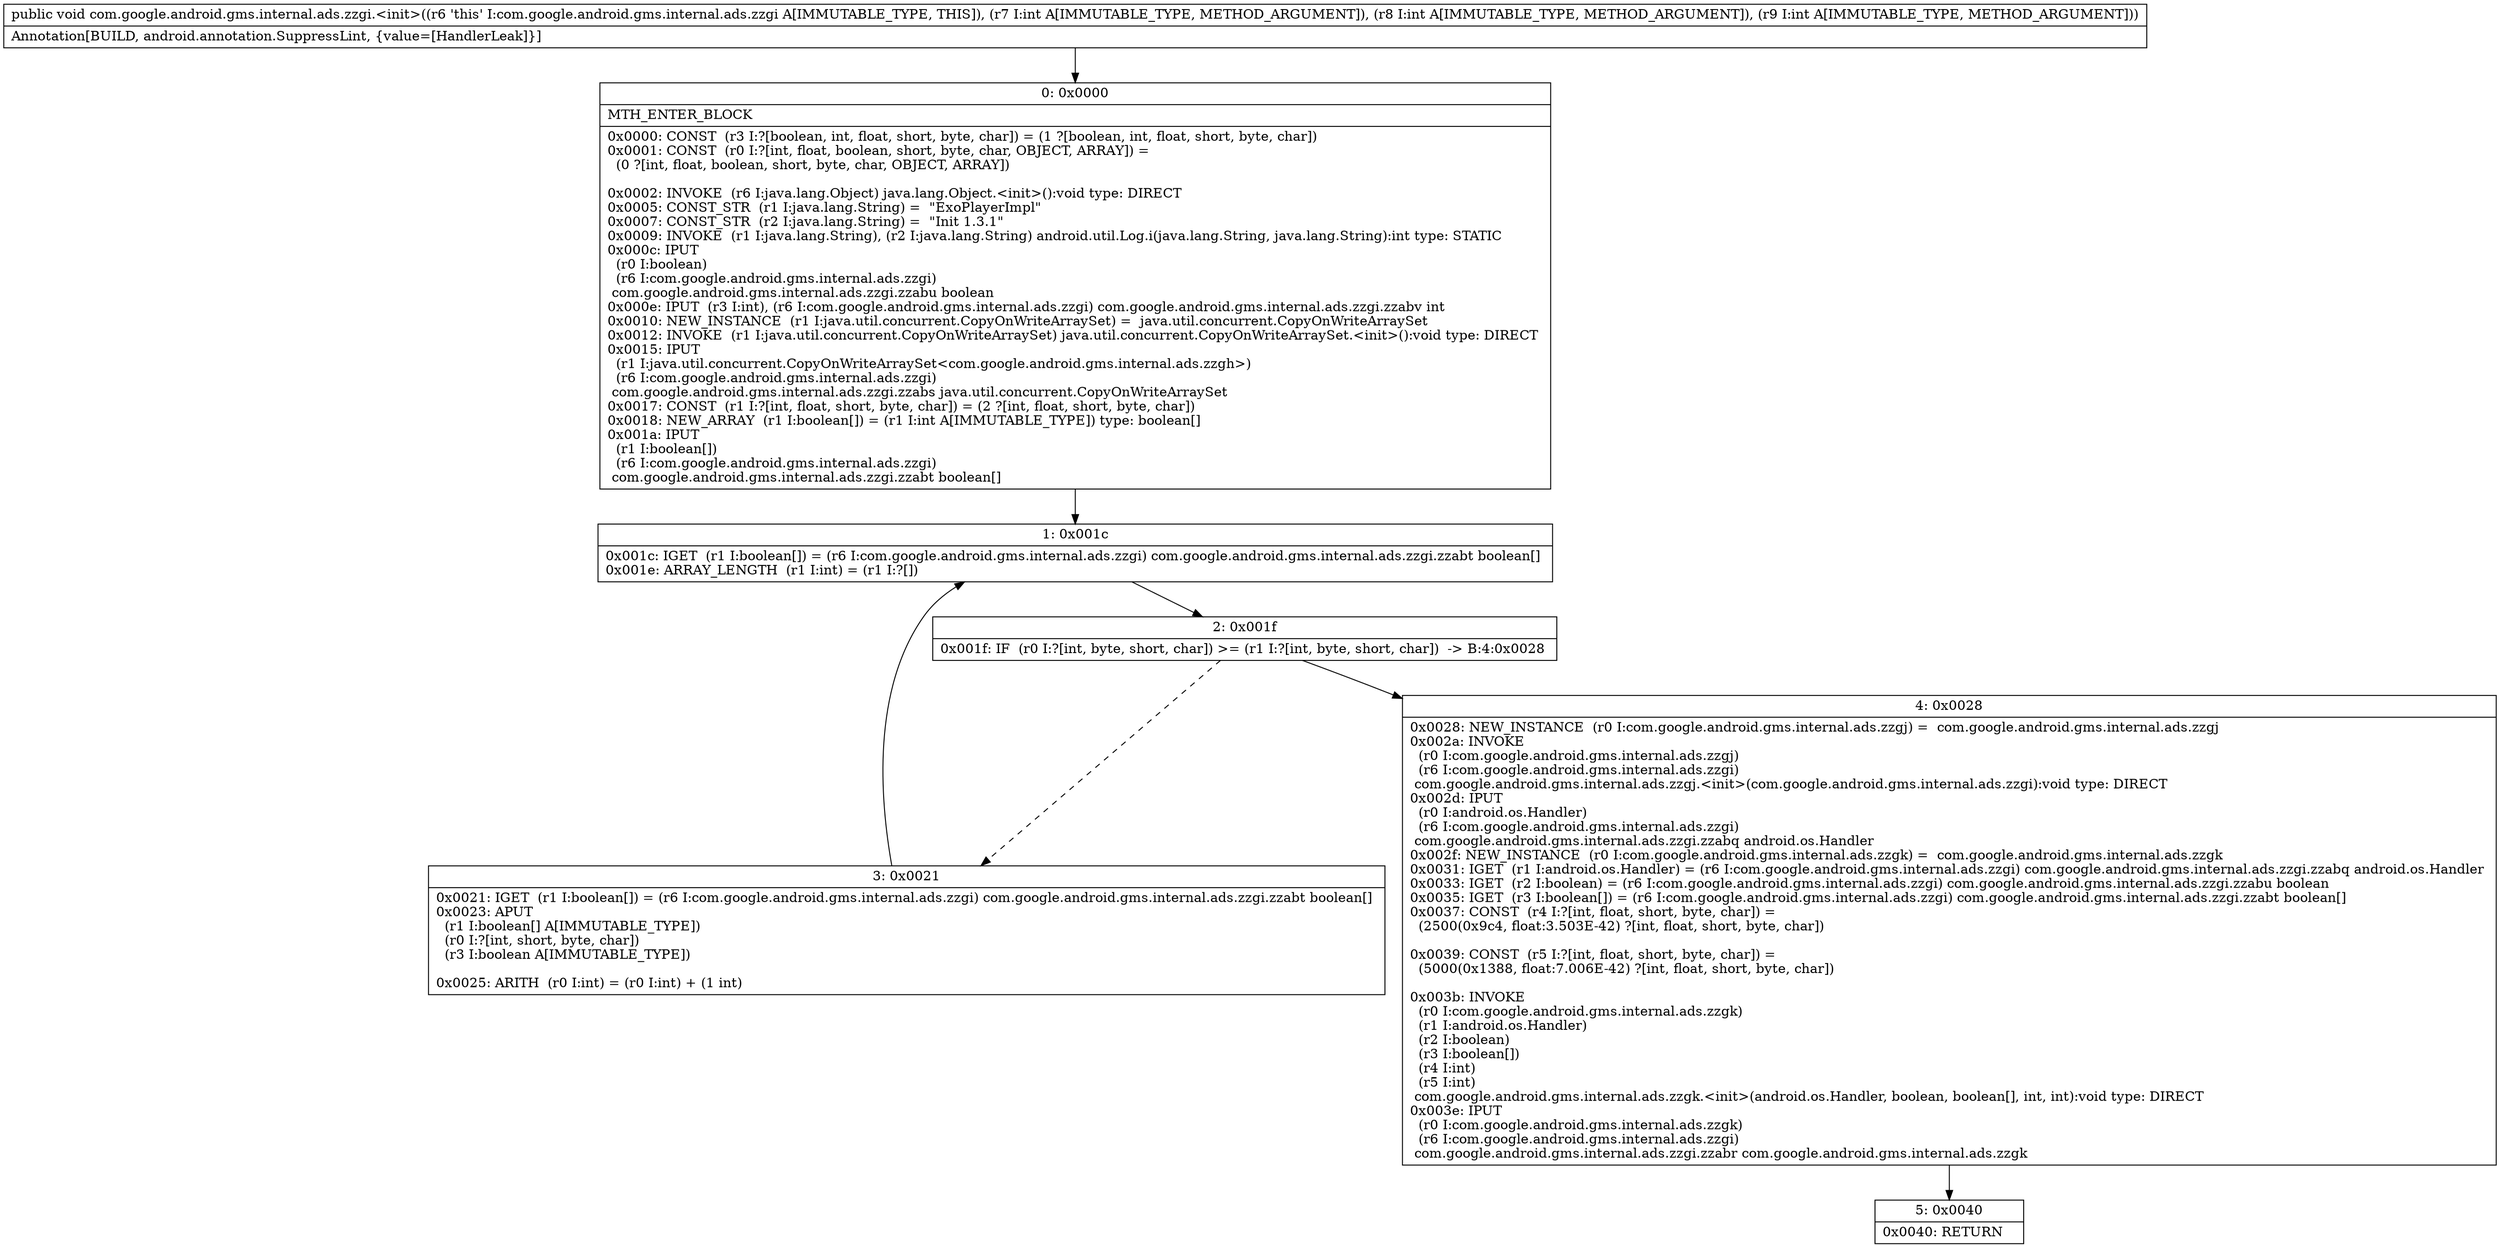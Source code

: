 digraph "CFG forcom.google.android.gms.internal.ads.zzgi.\<init\>(III)V" {
Node_0 [shape=record,label="{0\:\ 0x0000|MTH_ENTER_BLOCK\l|0x0000: CONST  (r3 I:?[boolean, int, float, short, byte, char]) = (1 ?[boolean, int, float, short, byte, char]) \l0x0001: CONST  (r0 I:?[int, float, boolean, short, byte, char, OBJECT, ARRAY]) = \l  (0 ?[int, float, boolean, short, byte, char, OBJECT, ARRAY])\l \l0x0002: INVOKE  (r6 I:java.lang.Object) java.lang.Object.\<init\>():void type: DIRECT \l0x0005: CONST_STR  (r1 I:java.lang.String) =  \"ExoPlayerImpl\" \l0x0007: CONST_STR  (r2 I:java.lang.String) =  \"Init 1.3.1\" \l0x0009: INVOKE  (r1 I:java.lang.String), (r2 I:java.lang.String) android.util.Log.i(java.lang.String, java.lang.String):int type: STATIC \l0x000c: IPUT  \l  (r0 I:boolean)\l  (r6 I:com.google.android.gms.internal.ads.zzgi)\l com.google.android.gms.internal.ads.zzgi.zzabu boolean \l0x000e: IPUT  (r3 I:int), (r6 I:com.google.android.gms.internal.ads.zzgi) com.google.android.gms.internal.ads.zzgi.zzabv int \l0x0010: NEW_INSTANCE  (r1 I:java.util.concurrent.CopyOnWriteArraySet) =  java.util.concurrent.CopyOnWriteArraySet \l0x0012: INVOKE  (r1 I:java.util.concurrent.CopyOnWriteArraySet) java.util.concurrent.CopyOnWriteArraySet.\<init\>():void type: DIRECT \l0x0015: IPUT  \l  (r1 I:java.util.concurrent.CopyOnWriteArraySet\<com.google.android.gms.internal.ads.zzgh\>)\l  (r6 I:com.google.android.gms.internal.ads.zzgi)\l com.google.android.gms.internal.ads.zzgi.zzabs java.util.concurrent.CopyOnWriteArraySet \l0x0017: CONST  (r1 I:?[int, float, short, byte, char]) = (2 ?[int, float, short, byte, char]) \l0x0018: NEW_ARRAY  (r1 I:boolean[]) = (r1 I:int A[IMMUTABLE_TYPE]) type: boolean[] \l0x001a: IPUT  \l  (r1 I:boolean[])\l  (r6 I:com.google.android.gms.internal.ads.zzgi)\l com.google.android.gms.internal.ads.zzgi.zzabt boolean[] \l}"];
Node_1 [shape=record,label="{1\:\ 0x001c|0x001c: IGET  (r1 I:boolean[]) = (r6 I:com.google.android.gms.internal.ads.zzgi) com.google.android.gms.internal.ads.zzgi.zzabt boolean[] \l0x001e: ARRAY_LENGTH  (r1 I:int) = (r1 I:?[]) \l}"];
Node_2 [shape=record,label="{2\:\ 0x001f|0x001f: IF  (r0 I:?[int, byte, short, char]) \>= (r1 I:?[int, byte, short, char])  \-\> B:4:0x0028 \l}"];
Node_3 [shape=record,label="{3\:\ 0x0021|0x0021: IGET  (r1 I:boolean[]) = (r6 I:com.google.android.gms.internal.ads.zzgi) com.google.android.gms.internal.ads.zzgi.zzabt boolean[] \l0x0023: APUT  \l  (r1 I:boolean[] A[IMMUTABLE_TYPE])\l  (r0 I:?[int, short, byte, char])\l  (r3 I:boolean A[IMMUTABLE_TYPE])\l \l0x0025: ARITH  (r0 I:int) = (r0 I:int) + (1 int) \l}"];
Node_4 [shape=record,label="{4\:\ 0x0028|0x0028: NEW_INSTANCE  (r0 I:com.google.android.gms.internal.ads.zzgj) =  com.google.android.gms.internal.ads.zzgj \l0x002a: INVOKE  \l  (r0 I:com.google.android.gms.internal.ads.zzgj)\l  (r6 I:com.google.android.gms.internal.ads.zzgi)\l com.google.android.gms.internal.ads.zzgj.\<init\>(com.google.android.gms.internal.ads.zzgi):void type: DIRECT \l0x002d: IPUT  \l  (r0 I:android.os.Handler)\l  (r6 I:com.google.android.gms.internal.ads.zzgi)\l com.google.android.gms.internal.ads.zzgi.zzabq android.os.Handler \l0x002f: NEW_INSTANCE  (r0 I:com.google.android.gms.internal.ads.zzgk) =  com.google.android.gms.internal.ads.zzgk \l0x0031: IGET  (r1 I:android.os.Handler) = (r6 I:com.google.android.gms.internal.ads.zzgi) com.google.android.gms.internal.ads.zzgi.zzabq android.os.Handler \l0x0033: IGET  (r2 I:boolean) = (r6 I:com.google.android.gms.internal.ads.zzgi) com.google.android.gms.internal.ads.zzgi.zzabu boolean \l0x0035: IGET  (r3 I:boolean[]) = (r6 I:com.google.android.gms.internal.ads.zzgi) com.google.android.gms.internal.ads.zzgi.zzabt boolean[] \l0x0037: CONST  (r4 I:?[int, float, short, byte, char]) = \l  (2500(0x9c4, float:3.503E\-42) ?[int, float, short, byte, char])\l \l0x0039: CONST  (r5 I:?[int, float, short, byte, char]) = \l  (5000(0x1388, float:7.006E\-42) ?[int, float, short, byte, char])\l \l0x003b: INVOKE  \l  (r0 I:com.google.android.gms.internal.ads.zzgk)\l  (r1 I:android.os.Handler)\l  (r2 I:boolean)\l  (r3 I:boolean[])\l  (r4 I:int)\l  (r5 I:int)\l com.google.android.gms.internal.ads.zzgk.\<init\>(android.os.Handler, boolean, boolean[], int, int):void type: DIRECT \l0x003e: IPUT  \l  (r0 I:com.google.android.gms.internal.ads.zzgk)\l  (r6 I:com.google.android.gms.internal.ads.zzgi)\l com.google.android.gms.internal.ads.zzgi.zzabr com.google.android.gms.internal.ads.zzgk \l}"];
Node_5 [shape=record,label="{5\:\ 0x0040|0x0040: RETURN   \l}"];
MethodNode[shape=record,label="{public void com.google.android.gms.internal.ads.zzgi.\<init\>((r6 'this' I:com.google.android.gms.internal.ads.zzgi A[IMMUTABLE_TYPE, THIS]), (r7 I:int A[IMMUTABLE_TYPE, METHOD_ARGUMENT]), (r8 I:int A[IMMUTABLE_TYPE, METHOD_ARGUMENT]), (r9 I:int A[IMMUTABLE_TYPE, METHOD_ARGUMENT]))  | Annotation[BUILD, android.annotation.SuppressLint, \{value=[HandlerLeak]\}]\l}"];
MethodNode -> Node_0;
Node_0 -> Node_1;
Node_1 -> Node_2;
Node_2 -> Node_3[style=dashed];
Node_2 -> Node_4;
Node_3 -> Node_1;
Node_4 -> Node_5;
}

